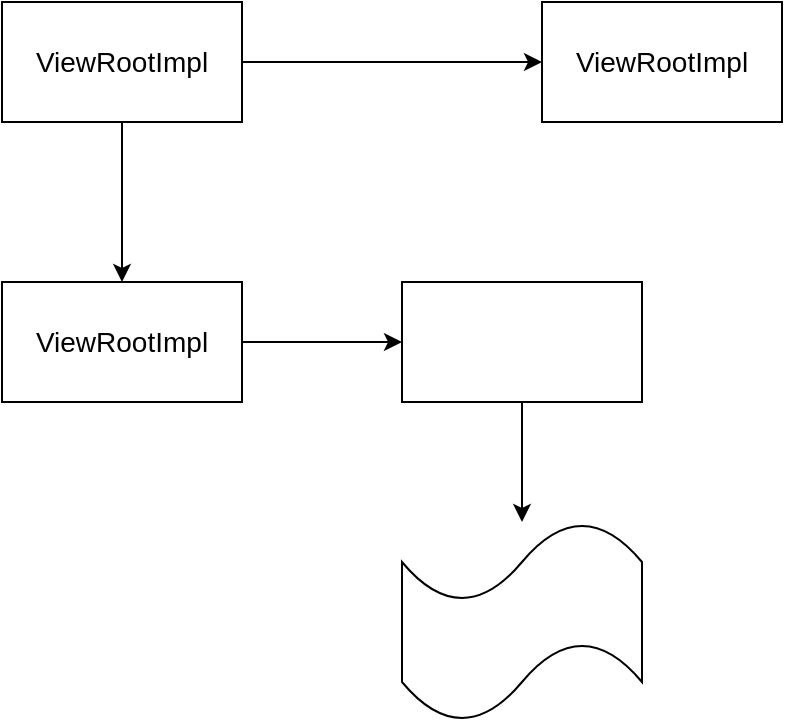 <mxfile version="25.0.3">
  <diagram name="Page-1" id="lWYaRy7YXWWMsZ1So5KU">
    <mxGraphModel dx="1718" dy="1030" grid="1" gridSize="10" guides="1" tooltips="1" connect="1" arrows="1" fold="1" page="1" pageScale="1" pageWidth="850" pageHeight="1100" math="0" shadow="0">
      <root>
        <mxCell id="0" />
        <mxCell id="1" parent="0" />
        <mxCell id="JMyZPUP7bZo_tjjevuAE-3" style="edgeStyle=orthogonalEdgeStyle;rounded=0;orthogonalLoop=1;jettySize=auto;html=1;" edge="1" parent="1" source="JMyZPUP7bZo_tjjevuAE-1" target="JMyZPUP7bZo_tjjevuAE-2">
          <mxGeometry relative="1" as="geometry" />
        </mxCell>
        <mxCell id="JMyZPUP7bZo_tjjevuAE-5" value="" style="edgeStyle=orthogonalEdgeStyle;rounded=0;orthogonalLoop=1;jettySize=auto;html=1;" edge="1" parent="1" source="JMyZPUP7bZo_tjjevuAE-1" target="JMyZPUP7bZo_tjjevuAE-4">
          <mxGeometry relative="1" as="geometry" />
        </mxCell>
        <mxCell id="JMyZPUP7bZo_tjjevuAE-1" value="&lt;font style=&quot;font-size: 14px;&quot;&gt;ViewRootImpl&lt;/font&gt;" style="rounded=0;whiteSpace=wrap;html=1;" vertex="1" parent="1">
          <mxGeometry x="170" y="360" width="120" height="60" as="geometry" />
        </mxCell>
        <mxCell id="JMyZPUP7bZo_tjjevuAE-2" value="&lt;font style=&quot;font-size: 14px;&quot;&gt;ViewRootImpl&lt;/font&gt;" style="rounded=0;whiteSpace=wrap;html=1;" vertex="1" parent="1">
          <mxGeometry x="440" y="360" width="120" height="60" as="geometry" />
        </mxCell>
        <mxCell id="JMyZPUP7bZo_tjjevuAE-7" value="" style="edgeStyle=orthogonalEdgeStyle;rounded=0;orthogonalLoop=1;jettySize=auto;html=1;" edge="1" parent="1" source="JMyZPUP7bZo_tjjevuAE-4" target="JMyZPUP7bZo_tjjevuAE-6">
          <mxGeometry relative="1" as="geometry" />
        </mxCell>
        <mxCell id="JMyZPUP7bZo_tjjevuAE-4" value="&lt;font style=&quot;font-size: 14px;&quot;&gt;ViewRootImpl&lt;/font&gt;" style="rounded=0;whiteSpace=wrap;html=1;" vertex="1" parent="1">
          <mxGeometry x="170" y="500" width="120" height="60" as="geometry" />
        </mxCell>
        <mxCell id="JMyZPUP7bZo_tjjevuAE-9" value="" style="edgeStyle=orthogonalEdgeStyle;rounded=0;orthogonalLoop=1;jettySize=auto;html=1;" edge="1" parent="1" source="JMyZPUP7bZo_tjjevuAE-6" target="JMyZPUP7bZo_tjjevuAE-8">
          <mxGeometry relative="1" as="geometry" />
        </mxCell>
        <mxCell id="JMyZPUP7bZo_tjjevuAE-6" value="" style="whiteSpace=wrap;html=1;rounded=0;" vertex="1" parent="1">
          <mxGeometry x="370" y="500" width="120" height="60" as="geometry" />
        </mxCell>
        <mxCell id="JMyZPUP7bZo_tjjevuAE-8" value="" style="shape=tape;whiteSpace=wrap;html=1;rounded=0;" vertex="1" parent="1">
          <mxGeometry x="370" y="620" width="120" height="100" as="geometry" />
        </mxCell>
      </root>
    </mxGraphModel>
  </diagram>
</mxfile>
